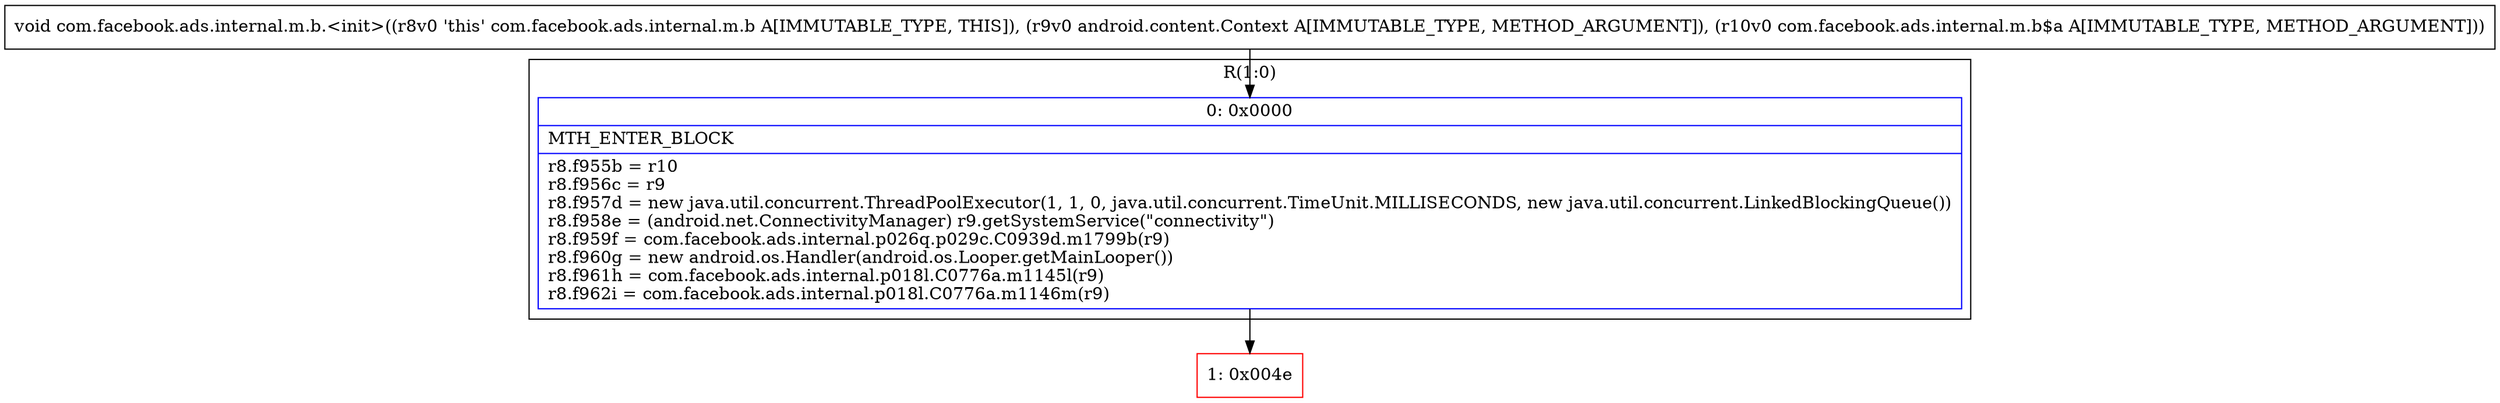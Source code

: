 digraph "CFG forcom.facebook.ads.internal.m.b.\<init\>(Landroid\/content\/Context;Lcom\/facebook\/ads\/internal\/m\/b$a;)V" {
subgraph cluster_Region_834052051 {
label = "R(1:0)";
node [shape=record,color=blue];
Node_0 [shape=record,label="{0\:\ 0x0000|MTH_ENTER_BLOCK\l|r8.f955b = r10\lr8.f956c = r9\lr8.f957d = new java.util.concurrent.ThreadPoolExecutor(1, 1, 0, java.util.concurrent.TimeUnit.MILLISECONDS, new java.util.concurrent.LinkedBlockingQueue())\lr8.f958e = (android.net.ConnectivityManager) r9.getSystemService(\"connectivity\")\lr8.f959f = com.facebook.ads.internal.p026q.p029c.C0939d.m1799b(r9)\lr8.f960g = new android.os.Handler(android.os.Looper.getMainLooper())\lr8.f961h = com.facebook.ads.internal.p018l.C0776a.m1145l(r9)\lr8.f962i = com.facebook.ads.internal.p018l.C0776a.m1146m(r9)\l}"];
}
Node_1 [shape=record,color=red,label="{1\:\ 0x004e}"];
MethodNode[shape=record,label="{void com.facebook.ads.internal.m.b.\<init\>((r8v0 'this' com.facebook.ads.internal.m.b A[IMMUTABLE_TYPE, THIS]), (r9v0 android.content.Context A[IMMUTABLE_TYPE, METHOD_ARGUMENT]), (r10v0 com.facebook.ads.internal.m.b$a A[IMMUTABLE_TYPE, METHOD_ARGUMENT])) }"];
MethodNode -> Node_0;
Node_0 -> Node_1;
}

